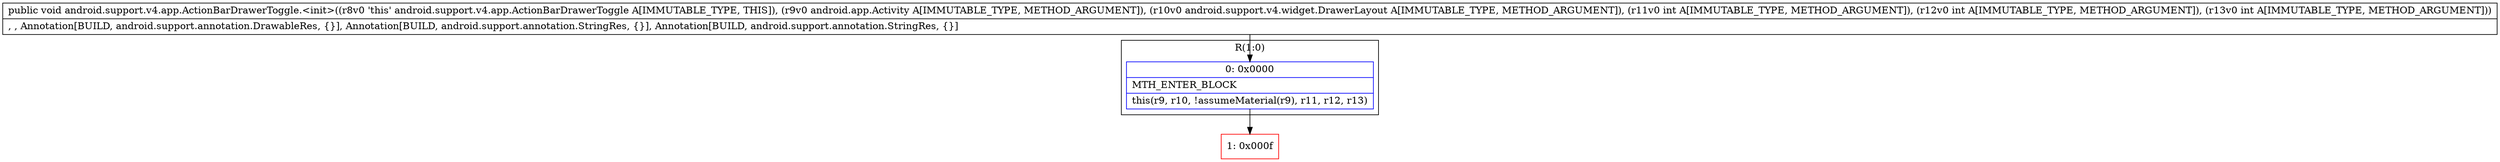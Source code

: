 digraph "CFG forandroid.support.v4.app.ActionBarDrawerToggle.\<init\>(Landroid\/app\/Activity;Landroid\/support\/v4\/widget\/DrawerLayout;III)V" {
subgraph cluster_Region_1481172287 {
label = "R(1:0)";
node [shape=record,color=blue];
Node_0 [shape=record,label="{0\:\ 0x0000|MTH_ENTER_BLOCK\l|this(r9, r10, !assumeMaterial(r9), r11, r12, r13)\l}"];
}
Node_1 [shape=record,color=red,label="{1\:\ 0x000f}"];
MethodNode[shape=record,label="{public void android.support.v4.app.ActionBarDrawerToggle.\<init\>((r8v0 'this' android.support.v4.app.ActionBarDrawerToggle A[IMMUTABLE_TYPE, THIS]), (r9v0 android.app.Activity A[IMMUTABLE_TYPE, METHOD_ARGUMENT]), (r10v0 android.support.v4.widget.DrawerLayout A[IMMUTABLE_TYPE, METHOD_ARGUMENT]), (r11v0 int A[IMMUTABLE_TYPE, METHOD_ARGUMENT]), (r12v0 int A[IMMUTABLE_TYPE, METHOD_ARGUMENT]), (r13v0 int A[IMMUTABLE_TYPE, METHOD_ARGUMENT]))  | , , Annotation[BUILD, android.support.annotation.DrawableRes, \{\}], Annotation[BUILD, android.support.annotation.StringRes, \{\}], Annotation[BUILD, android.support.annotation.StringRes, \{\}]\l}"];
MethodNode -> Node_0;
Node_0 -> Node_1;
}


